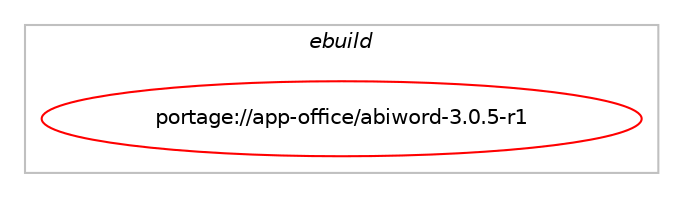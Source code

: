 digraph prolog {

# *************
# Graph options
# *************

newrank=true;
concentrate=true;
compound=true;
graph [rankdir=LR,fontname=Helvetica,fontsize=10,ranksep=1.5];#, ranksep=2.5, nodesep=0.2];
edge  [arrowhead=vee];
node  [fontname=Helvetica,fontsize=10];

# **********
# The ebuild
# **********

subgraph cluster_leftcol {
color=gray;
label=<<i>ebuild</i>>;
id [label="portage://app-office/abiword-3.0.5-r1", color=red, width=4, href="../app-office/abiword-3.0.5-r1.svg"];
}

# ****************
# The dependencies
# ****************

subgraph cluster_midcol {
color=gray;
label=<<i>dependencies</i>>;
subgraph cluster_compile {
fillcolor="#eeeeee";
style=filled;
label=<<i>compile</i>>;
# *** BEGIN UNKNOWN DEPENDENCY TYPE (TODO) ***
# id -> equal(use_conditional_group(positive,calendar,portage://app-office/abiword-3.0.5-r1,[package_dependency(portage://app-office/abiword-3.0.5-r1,install,no,dev-libs,libical,greaterequal,[0.46,,,0.46],any_same_slot,[])]))
# *** END UNKNOWN DEPENDENCY TYPE (TODO) ***

# *** BEGIN UNKNOWN DEPENDENCY TYPE (TODO) ***
# id -> equal(use_conditional_group(positive,collab,portage://app-office/abiword-3.0.5-r1,[package_dependency(portage://app-office/abiword-3.0.5-r1,install,no,dev-cpp,asio,none,[,,],[],[])]))
# *** END UNKNOWN DEPENDENCY TYPE (TODO) ***

# *** BEGIN UNKNOWN DEPENDENCY TYPE (TODO) ***
# id -> equal(use_conditional_group(positive,eds,portage://app-office/abiword-3.0.5-r1,[package_dependency(portage://app-office/abiword-3.0.5-r1,install,no,gnome-extra,evolution-data-server,greaterequal,[3.6.0,,,3.6.0],any_same_slot,[])]))
# *** END UNKNOWN DEPENDENCY TYPE (TODO) ***

# *** BEGIN UNKNOWN DEPENDENCY TYPE (TODO) ***
# id -> equal(use_conditional_group(positive,goffice,portage://app-office/abiword-3.0.5-r1,[package_dependency(portage://app-office/abiword-3.0.5-r1,install,no,x11-libs,goffice,greaterequal,[0.10.2,,,0.10.2],[slot(0.10)],[])]))
# *** END UNKNOWN DEPENDENCY TYPE (TODO) ***

# *** BEGIN UNKNOWN DEPENDENCY TYPE (TODO) ***
# id -> equal(use_conditional_group(positive,introspection,portage://app-office/abiword-3.0.5-r1,[package_dependency(portage://app-office/abiword-3.0.5-r1,install,no,dev-libs,gobject-introspection,greaterequal,[1.0.0,,,1.0.0],any_same_slot,[])]))
# *** END UNKNOWN DEPENDENCY TYPE (TODO) ***

# *** BEGIN UNKNOWN DEPENDENCY TYPE (TODO) ***
# id -> equal(use_conditional_group(positive,map,portage://app-office/abiword-3.0.5-r1,[package_dependency(portage://app-office/abiword-3.0.5-r1,install,no,media-libs,libchamplain,greaterequal,[0.12,,,0.12],[slot(0.12)],[use(enable(gtk),none)])]))
# *** END UNKNOWN DEPENDENCY TYPE (TODO) ***

# *** BEGIN UNKNOWN DEPENDENCY TYPE (TODO) ***
# id -> equal(use_conditional_group(positive,plugins,portage://app-office/abiword-3.0.5-r1,[use_conditional_group(positive,collab,portage://app-office/abiword-3.0.5-r1,[package_dependency(portage://app-office/abiword-3.0.5-r1,install,no,dev-libs,libxml2,greaterequal,[2.4,,,2.4],[slot(2)],[]),package_dependency(portage://app-office/abiword-3.0.5-r1,install,no,net-libs,loudmouth,greaterequal,[1,,,1],[],[]),package_dependency(portage://app-office/abiword-3.0.5-r1,install,no,net-libs,libsoup,none,[,,],[slot(2.4)],[]),package_dependency(portage://app-office/abiword-3.0.5-r1,install,no,net-libs,gnutls,none,[,,],any_same_slot,[])]),use_conditional_group(positive,grammar,portage://app-office/abiword-3.0.5-r1,[package_dependency(portage://app-office/abiword-3.0.5-r1,install,no,dev-libs,link-grammar,greaterequal,[4.2.1,,,4.2.1],[],[])]),use_conditional_group(positive,math,portage://app-office/abiword-3.0.5-r1,[package_dependency(portage://app-office/abiword-3.0.5-r1,install,no,x11-libs,gtkmathview,greaterequal,[0.7.5,,,0.7.5],[],[])]),use_conditional_group(positive,ots,portage://app-office/abiword-3.0.5-r1,[package_dependency(portage://app-office/abiword-3.0.5-r1,install,no,app-text,ots,greaterequal,[0.5,,-r1,0.5-r1],[],[])]),use_conditional_group(positive,readline,portage://app-office/abiword-3.0.5-r1,[package_dependency(portage://app-office/abiword-3.0.5-r1,install,no,sys-libs,readline,none,[,,],[slot(0),equal],[])]),use_conditional_group(positive,thesaurus,portage://app-office/abiword-3.0.5-r1,[package_dependency(portage://app-office/abiword-3.0.5-r1,install,no,app-text,aiksaurus,greaterequal,[1.2,,,1.2],[],[use(enable(gtk),none)])]),use_conditional_group(positive,wordperfect,portage://app-office/abiword-3.0.5-r1,[package_dependency(portage://app-office/abiword-3.0.5-r1,install,no,app-text,libwpd,none,[,,],[slot(0.10)],[]),package_dependency(portage://app-office/abiword-3.0.5-r1,install,no,app-text,libwpg,none,[,,],[slot(0.3)],[])]),use_conditional_group(positive,wmf,portage://app-office/abiword-3.0.5-r1,[package_dependency(portage://app-office/abiword-3.0.5-r1,install,no,media-libs,libwmf,greaterequal,[0.2.8,,,0.2.8],[],[])])]))
# *** END UNKNOWN DEPENDENCY TYPE (TODO) ***

# *** BEGIN UNKNOWN DEPENDENCY TYPE (TODO) ***
# id -> equal(use_conditional_group(positive,redland,portage://app-office/abiword-3.0.5-r1,[package_dependency(portage://app-office/abiword-3.0.5-r1,install,no,dev-libs,redland,greaterequal,[1.0.10,,,1.0.10],[],[]),package_dependency(portage://app-office/abiword-3.0.5-r1,install,no,dev-libs,rasqal,greaterequal,[0.9.17,,,0.9.17],[],[])]))
# *** END UNKNOWN DEPENDENCY TYPE (TODO) ***

# *** BEGIN UNKNOWN DEPENDENCY TYPE (TODO) ***
# id -> equal(use_conditional_group(positive,spell,portage://app-office/abiword-3.0.5-r1,[package_dependency(portage://app-office/abiword-3.0.5-r1,install,no,app-text,enchant,none,[,,],[slot(2)],[])]))
# *** END UNKNOWN DEPENDENCY TYPE (TODO) ***

# *** BEGIN UNKNOWN DEPENDENCY TYPE (TODO) ***
# id -> equal(package_dependency(portage://app-office/abiword-3.0.5-r1,install,no,app-text,wv,greaterequal,[1.2,,,1.2],[],[]))
# *** END UNKNOWN DEPENDENCY TYPE (TODO) ***

# *** BEGIN UNKNOWN DEPENDENCY TYPE (TODO) ***
# id -> equal(package_dependency(portage://app-office/abiword-3.0.5-r1,install,no,dev-libs,boost,none,[,,],[],[]))
# *** END UNKNOWN DEPENDENCY TYPE (TODO) ***

# *** BEGIN UNKNOWN DEPENDENCY TYPE (TODO) ***
# id -> equal(package_dependency(portage://app-office/abiword-3.0.5-r1,install,no,dev-libs,fribidi,greaterequal,[0.10.4,,,0.10.4],[],[]))
# *** END UNKNOWN DEPENDENCY TYPE (TODO) ***

# *** BEGIN UNKNOWN DEPENDENCY TYPE (TODO) ***
# id -> equal(package_dependency(portage://app-office/abiword-3.0.5-r1,install,no,dev-libs,glib,greaterequal,[2.16,,,2.16],[slot(2)],[]))
# *** END UNKNOWN DEPENDENCY TYPE (TODO) ***

# *** BEGIN UNKNOWN DEPENDENCY TYPE (TODO) ***
# id -> equal(package_dependency(portage://app-office/abiword-3.0.5-r1,install,no,dev-libs,libgcrypt,greaterequal,[1.4.5,,,1.4.5],[slot(0),equal],[]))
# *** END UNKNOWN DEPENDENCY TYPE (TODO) ***

# *** BEGIN UNKNOWN DEPENDENCY TYPE (TODO) ***
# id -> equal(package_dependency(portage://app-office/abiword-3.0.5-r1,install,no,dev-libs,libxslt,none,[,,],[],[]))
# *** END UNKNOWN DEPENDENCY TYPE (TODO) ***

# *** BEGIN UNKNOWN DEPENDENCY TYPE (TODO) ***
# id -> equal(package_dependency(portage://app-office/abiword-3.0.5-r1,install,no,dev-util,desktop-file-utils,none,[,,],[],[]))
# *** END UNKNOWN DEPENDENCY TYPE (TODO) ***

# *** BEGIN UNKNOWN DEPENDENCY TYPE (TODO) ***
# id -> equal(package_dependency(portage://app-office/abiword-3.0.5-r1,install,no,gnome-base,librsvg,greaterequal,[2.16,,,2.16],[slot(2)],[]))
# *** END UNKNOWN DEPENDENCY TYPE (TODO) ***

# *** BEGIN UNKNOWN DEPENDENCY TYPE (TODO) ***
# id -> equal(package_dependency(portage://app-office/abiword-3.0.5-r1,install,no,gnome-extra,libgsf,greaterequal,[1.14.18,,,1.14.18],any_same_slot,[]))
# *** END UNKNOWN DEPENDENCY TYPE (TODO) ***

# *** BEGIN UNKNOWN DEPENDENCY TYPE (TODO) ***
# id -> equal(package_dependency(portage://app-office/abiword-3.0.5-r1,install,no,media-libs,libpng,greaterequal,[1.2,,,1.2],[slot(0),equal],[]))
# *** END UNKNOWN DEPENDENCY TYPE (TODO) ***

# *** BEGIN UNKNOWN DEPENDENCY TYPE (TODO) ***
# id -> equal(package_dependency(portage://app-office/abiword-3.0.5-r1,install,no,virtual,jpeg,none,[,,],[slot(0)],[]))
# *** END UNKNOWN DEPENDENCY TYPE (TODO) ***

# *** BEGIN UNKNOWN DEPENDENCY TYPE (TODO) ***
# id -> equal(package_dependency(portage://app-office/abiword-3.0.5-r1,install,no,x11-libs,cairo,greaterequal,[1.10,,,1.10],[],[]))
# *** END UNKNOWN DEPENDENCY TYPE (TODO) ***

# *** BEGIN UNKNOWN DEPENDENCY TYPE (TODO) ***
# id -> equal(package_dependency(portage://app-office/abiword-3.0.5-r1,install,no,x11-libs,gtk+,greaterequal,[3.0.8,,,3.0.8],[slot(3)],[use(optenable(cups),none)]))
# *** END UNKNOWN DEPENDENCY TYPE (TODO) ***

# *** BEGIN UNKNOWN DEPENDENCY TYPE (TODO) ***
# id -> equal(package_dependency(portage://app-office/abiword-3.0.5-r1,install,no,x11-misc,shared-mime-info,none,[,,],[],[]))
# *** END UNKNOWN DEPENDENCY TYPE (TODO) ***

# *** BEGIN UNKNOWN DEPENDENCY TYPE (TODO) ***
# id -> equal(package_dependency(portage://app-office/abiword-3.0.5-r1,install,weak,app-office,abiword-plugins,smaller,[2.8,,,2.8],[],[]))
# *** END UNKNOWN DEPENDENCY TYPE (TODO) ***

}
subgraph cluster_compileandrun {
fillcolor="#eeeeee";
style=filled;
label=<<i>compile and run</i>>;
}
subgraph cluster_run {
fillcolor="#eeeeee";
style=filled;
label=<<i>run</i>>;
# *** BEGIN UNKNOWN DEPENDENCY TYPE (TODO) ***
# id -> equal(use_conditional_group(positive,calendar,portage://app-office/abiword-3.0.5-r1,[package_dependency(portage://app-office/abiword-3.0.5-r1,run,no,dev-libs,libical,greaterequal,[0.46,,,0.46],any_same_slot,[])]))
# *** END UNKNOWN DEPENDENCY TYPE (TODO) ***

# *** BEGIN UNKNOWN DEPENDENCY TYPE (TODO) ***
# id -> equal(use_conditional_group(positive,eds,portage://app-office/abiword-3.0.5-r1,[package_dependency(portage://app-office/abiword-3.0.5-r1,run,no,gnome-extra,evolution-data-server,greaterequal,[3.6.0,,,3.6.0],any_same_slot,[])]))
# *** END UNKNOWN DEPENDENCY TYPE (TODO) ***

# *** BEGIN UNKNOWN DEPENDENCY TYPE (TODO) ***
# id -> equal(use_conditional_group(positive,goffice,portage://app-office/abiword-3.0.5-r1,[package_dependency(portage://app-office/abiword-3.0.5-r1,run,no,x11-libs,goffice,greaterequal,[0.10.2,,,0.10.2],[slot(0.10)],[])]))
# *** END UNKNOWN DEPENDENCY TYPE (TODO) ***

# *** BEGIN UNKNOWN DEPENDENCY TYPE (TODO) ***
# id -> equal(use_conditional_group(positive,introspection,portage://app-office/abiword-3.0.5-r1,[package_dependency(portage://app-office/abiword-3.0.5-r1,run,no,dev-libs,gobject-introspection,greaterequal,[1.0.0,,,1.0.0],any_same_slot,[])]))
# *** END UNKNOWN DEPENDENCY TYPE (TODO) ***

# *** BEGIN UNKNOWN DEPENDENCY TYPE (TODO) ***
# id -> equal(use_conditional_group(positive,map,portage://app-office/abiword-3.0.5-r1,[package_dependency(portage://app-office/abiword-3.0.5-r1,run,no,media-libs,libchamplain,greaterequal,[0.12,,,0.12],[slot(0.12)],[use(enable(gtk),none)])]))
# *** END UNKNOWN DEPENDENCY TYPE (TODO) ***

# *** BEGIN UNKNOWN DEPENDENCY TYPE (TODO) ***
# id -> equal(use_conditional_group(positive,plugins,portage://app-office/abiword-3.0.5-r1,[use_conditional_group(positive,collab,portage://app-office/abiword-3.0.5-r1,[package_dependency(portage://app-office/abiword-3.0.5-r1,run,no,dev-libs,libxml2,greaterequal,[2.4,,,2.4],[slot(2)],[]),package_dependency(portage://app-office/abiword-3.0.5-r1,run,no,net-libs,loudmouth,greaterequal,[1,,,1],[],[]),package_dependency(portage://app-office/abiword-3.0.5-r1,run,no,net-libs,libsoup,none,[,,],[slot(2.4)],[]),package_dependency(portage://app-office/abiword-3.0.5-r1,run,no,net-libs,gnutls,none,[,,],any_same_slot,[])]),use_conditional_group(positive,grammar,portage://app-office/abiword-3.0.5-r1,[package_dependency(portage://app-office/abiword-3.0.5-r1,run,no,dev-libs,link-grammar,greaterequal,[4.2.1,,,4.2.1],[],[])]),use_conditional_group(positive,math,portage://app-office/abiword-3.0.5-r1,[package_dependency(portage://app-office/abiword-3.0.5-r1,run,no,x11-libs,gtkmathview,greaterequal,[0.7.5,,,0.7.5],[],[])]),use_conditional_group(positive,ots,portage://app-office/abiword-3.0.5-r1,[package_dependency(portage://app-office/abiword-3.0.5-r1,run,no,app-text,ots,greaterequal,[0.5,,-r1,0.5-r1],[],[])]),use_conditional_group(positive,readline,portage://app-office/abiword-3.0.5-r1,[package_dependency(portage://app-office/abiword-3.0.5-r1,run,no,sys-libs,readline,none,[,,],[slot(0),equal],[])]),use_conditional_group(positive,thesaurus,portage://app-office/abiword-3.0.5-r1,[package_dependency(portage://app-office/abiword-3.0.5-r1,run,no,app-text,aiksaurus,greaterequal,[1.2,,,1.2],[],[use(enable(gtk),none)])]),use_conditional_group(positive,wordperfect,portage://app-office/abiword-3.0.5-r1,[package_dependency(portage://app-office/abiword-3.0.5-r1,run,no,app-text,libwpd,none,[,,],[slot(0.10)],[]),package_dependency(portage://app-office/abiword-3.0.5-r1,run,no,app-text,libwpg,none,[,,],[slot(0.3)],[])]),use_conditional_group(positive,wmf,portage://app-office/abiword-3.0.5-r1,[package_dependency(portage://app-office/abiword-3.0.5-r1,run,no,media-libs,libwmf,greaterequal,[0.2.8,,,0.2.8],[],[])])]))
# *** END UNKNOWN DEPENDENCY TYPE (TODO) ***

# *** BEGIN UNKNOWN DEPENDENCY TYPE (TODO) ***
# id -> equal(use_conditional_group(positive,redland,portage://app-office/abiword-3.0.5-r1,[package_dependency(portage://app-office/abiword-3.0.5-r1,run,no,dev-libs,redland,greaterequal,[1.0.10,,,1.0.10],[],[]),package_dependency(portage://app-office/abiword-3.0.5-r1,run,no,dev-libs,rasqal,greaterequal,[0.9.17,,,0.9.17],[],[])]))
# *** END UNKNOWN DEPENDENCY TYPE (TODO) ***

# *** BEGIN UNKNOWN DEPENDENCY TYPE (TODO) ***
# id -> equal(use_conditional_group(positive,spell,portage://app-office/abiword-3.0.5-r1,[package_dependency(portage://app-office/abiword-3.0.5-r1,run,no,app-text,enchant,none,[,,],[slot(2)],[])]))
# *** END UNKNOWN DEPENDENCY TYPE (TODO) ***

# *** BEGIN UNKNOWN DEPENDENCY TYPE (TODO) ***
# id -> equal(package_dependency(portage://app-office/abiword-3.0.5-r1,run,no,app-text,wv,greaterequal,[1.2,,,1.2],[],[]))
# *** END UNKNOWN DEPENDENCY TYPE (TODO) ***

# *** BEGIN UNKNOWN DEPENDENCY TYPE (TODO) ***
# id -> equal(package_dependency(portage://app-office/abiword-3.0.5-r1,run,no,dev-libs,fribidi,greaterequal,[0.10.4,,,0.10.4],[],[]))
# *** END UNKNOWN DEPENDENCY TYPE (TODO) ***

# *** BEGIN UNKNOWN DEPENDENCY TYPE (TODO) ***
# id -> equal(package_dependency(portage://app-office/abiword-3.0.5-r1,run,no,dev-libs,glib,greaterequal,[2.16,,,2.16],[slot(2)],[]))
# *** END UNKNOWN DEPENDENCY TYPE (TODO) ***

# *** BEGIN UNKNOWN DEPENDENCY TYPE (TODO) ***
# id -> equal(package_dependency(portage://app-office/abiword-3.0.5-r1,run,no,dev-libs,libgcrypt,greaterequal,[1.4.5,,,1.4.5],[slot(0),equal],[]))
# *** END UNKNOWN DEPENDENCY TYPE (TODO) ***

# *** BEGIN UNKNOWN DEPENDENCY TYPE (TODO) ***
# id -> equal(package_dependency(portage://app-office/abiword-3.0.5-r1,run,no,dev-libs,libxslt,none,[,,],[],[]))
# *** END UNKNOWN DEPENDENCY TYPE (TODO) ***

# *** BEGIN UNKNOWN DEPENDENCY TYPE (TODO) ***
# id -> equal(package_dependency(portage://app-office/abiword-3.0.5-r1,run,no,gnome-base,librsvg,greaterequal,[2.16,,,2.16],[slot(2)],[]))
# *** END UNKNOWN DEPENDENCY TYPE (TODO) ***

# *** BEGIN UNKNOWN DEPENDENCY TYPE (TODO) ***
# id -> equal(package_dependency(portage://app-office/abiword-3.0.5-r1,run,no,gnome-extra,libgsf,greaterequal,[1.14.18,,,1.14.18],any_same_slot,[]))
# *** END UNKNOWN DEPENDENCY TYPE (TODO) ***

# *** BEGIN UNKNOWN DEPENDENCY TYPE (TODO) ***
# id -> equal(package_dependency(portage://app-office/abiword-3.0.5-r1,run,no,media-libs,libpng,greaterequal,[1.2,,,1.2],[slot(0),equal],[]))
# *** END UNKNOWN DEPENDENCY TYPE (TODO) ***

# *** BEGIN UNKNOWN DEPENDENCY TYPE (TODO) ***
# id -> equal(package_dependency(portage://app-office/abiword-3.0.5-r1,run,no,virtual,jpeg,none,[,,],[slot(0)],[]))
# *** END UNKNOWN DEPENDENCY TYPE (TODO) ***

# *** BEGIN UNKNOWN DEPENDENCY TYPE (TODO) ***
# id -> equal(package_dependency(portage://app-office/abiword-3.0.5-r1,run,no,x11-libs,cairo,greaterequal,[1.10,,,1.10],[],[]))
# *** END UNKNOWN DEPENDENCY TYPE (TODO) ***

# *** BEGIN UNKNOWN DEPENDENCY TYPE (TODO) ***
# id -> equal(package_dependency(portage://app-office/abiword-3.0.5-r1,run,no,x11-libs,gtk+,greaterequal,[3.0.8,,,3.0.8],[slot(3)],[use(optenable(cups),none)]))
# *** END UNKNOWN DEPENDENCY TYPE (TODO) ***

# *** BEGIN UNKNOWN DEPENDENCY TYPE (TODO) ***
# id -> equal(package_dependency(portage://app-office/abiword-3.0.5-r1,run,weak,app-office,abiword-plugins,smaller,[2.8,,,2.8],[],[]))
# *** END UNKNOWN DEPENDENCY TYPE (TODO) ***

}
}

# **************
# The candidates
# **************

subgraph cluster_choices {
rank=same;
color=gray;
label=<<i>candidates</i>>;

}

}
